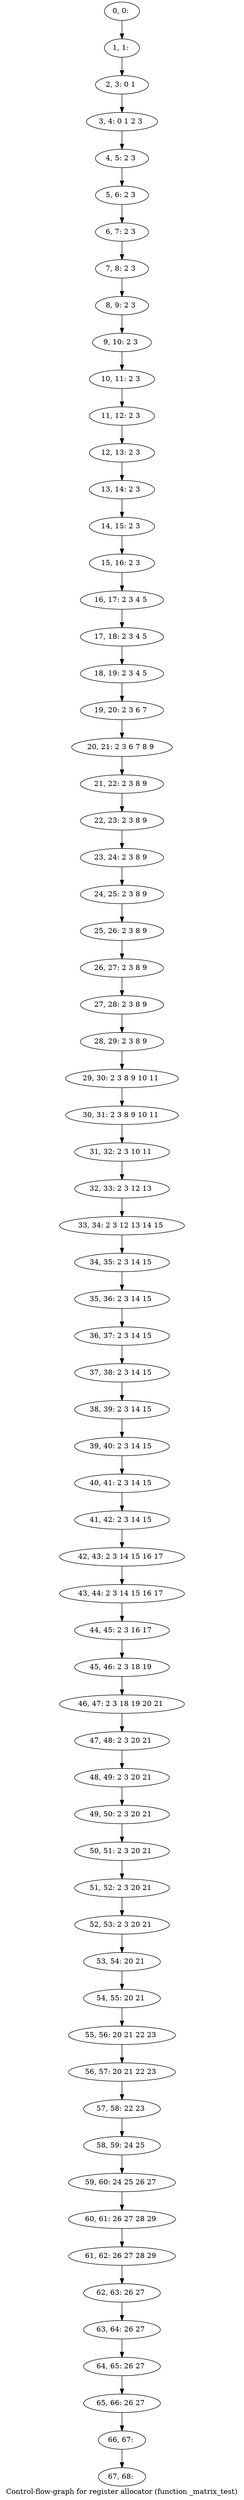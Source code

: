 digraph G {
graph [label="Control-flow-graph for register allocator (function _matrix_test)"]
0[label="0, 0: "];
1[label="1, 1: "];
2[label="2, 3: 0 1 "];
3[label="3, 4: 0 1 2 3 "];
4[label="4, 5: 2 3 "];
5[label="5, 6: 2 3 "];
6[label="6, 7: 2 3 "];
7[label="7, 8: 2 3 "];
8[label="8, 9: 2 3 "];
9[label="9, 10: 2 3 "];
10[label="10, 11: 2 3 "];
11[label="11, 12: 2 3 "];
12[label="12, 13: 2 3 "];
13[label="13, 14: 2 3 "];
14[label="14, 15: 2 3 "];
15[label="15, 16: 2 3 "];
16[label="16, 17: 2 3 4 5 "];
17[label="17, 18: 2 3 4 5 "];
18[label="18, 19: 2 3 4 5 "];
19[label="19, 20: 2 3 6 7 "];
20[label="20, 21: 2 3 6 7 8 9 "];
21[label="21, 22: 2 3 8 9 "];
22[label="22, 23: 2 3 8 9 "];
23[label="23, 24: 2 3 8 9 "];
24[label="24, 25: 2 3 8 9 "];
25[label="25, 26: 2 3 8 9 "];
26[label="26, 27: 2 3 8 9 "];
27[label="27, 28: 2 3 8 9 "];
28[label="28, 29: 2 3 8 9 "];
29[label="29, 30: 2 3 8 9 10 11 "];
30[label="30, 31: 2 3 8 9 10 11 "];
31[label="31, 32: 2 3 10 11 "];
32[label="32, 33: 2 3 12 13 "];
33[label="33, 34: 2 3 12 13 14 15 "];
34[label="34, 35: 2 3 14 15 "];
35[label="35, 36: 2 3 14 15 "];
36[label="36, 37: 2 3 14 15 "];
37[label="37, 38: 2 3 14 15 "];
38[label="38, 39: 2 3 14 15 "];
39[label="39, 40: 2 3 14 15 "];
40[label="40, 41: 2 3 14 15 "];
41[label="41, 42: 2 3 14 15 "];
42[label="42, 43: 2 3 14 15 16 17 "];
43[label="43, 44: 2 3 14 15 16 17 "];
44[label="44, 45: 2 3 16 17 "];
45[label="45, 46: 2 3 18 19 "];
46[label="46, 47: 2 3 18 19 20 21 "];
47[label="47, 48: 2 3 20 21 "];
48[label="48, 49: 2 3 20 21 "];
49[label="49, 50: 2 3 20 21 "];
50[label="50, 51: 2 3 20 21 "];
51[label="51, 52: 2 3 20 21 "];
52[label="52, 53: 2 3 20 21 "];
53[label="53, 54: 20 21 "];
54[label="54, 55: 20 21 "];
55[label="55, 56: 20 21 22 23 "];
56[label="56, 57: 20 21 22 23 "];
57[label="57, 58: 22 23 "];
58[label="58, 59: 24 25 "];
59[label="59, 60: 24 25 26 27 "];
60[label="60, 61: 26 27 28 29 "];
61[label="61, 62: 26 27 28 29 "];
62[label="62, 63: 26 27 "];
63[label="63, 64: 26 27 "];
64[label="64, 65: 26 27 "];
65[label="65, 66: 26 27 "];
66[label="66, 67: "];
67[label="67, 68: "];
0->1 ;
1->2 ;
2->3 ;
3->4 ;
4->5 ;
5->6 ;
6->7 ;
7->8 ;
8->9 ;
9->10 ;
10->11 ;
11->12 ;
12->13 ;
13->14 ;
14->15 ;
15->16 ;
16->17 ;
17->18 ;
18->19 ;
19->20 ;
20->21 ;
21->22 ;
22->23 ;
23->24 ;
24->25 ;
25->26 ;
26->27 ;
27->28 ;
28->29 ;
29->30 ;
30->31 ;
31->32 ;
32->33 ;
33->34 ;
34->35 ;
35->36 ;
36->37 ;
37->38 ;
38->39 ;
39->40 ;
40->41 ;
41->42 ;
42->43 ;
43->44 ;
44->45 ;
45->46 ;
46->47 ;
47->48 ;
48->49 ;
49->50 ;
50->51 ;
51->52 ;
52->53 ;
53->54 ;
54->55 ;
55->56 ;
56->57 ;
57->58 ;
58->59 ;
59->60 ;
60->61 ;
61->62 ;
62->63 ;
63->64 ;
64->65 ;
65->66 ;
66->67 ;
}
